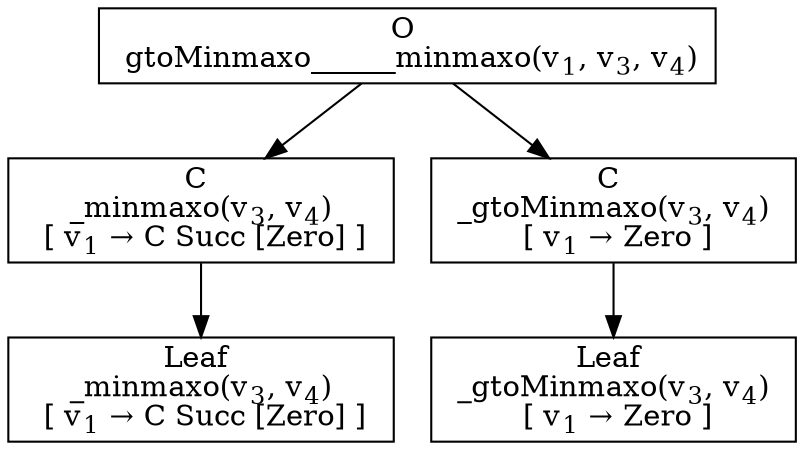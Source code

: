digraph {
    graph [rankdir=TB
          ,bgcolor=transparent];
    node [shape=box
         ,fillcolor=white
         ,style=filled];
    0 [label=<O <BR/> gtoMinmaxo______minmaxo(v<SUB>1</SUB>, v<SUB>3</SUB>, v<SUB>4</SUB>)>];
    1 [label=<C <BR/> _minmaxo(v<SUB>3</SUB>, v<SUB>4</SUB>) <BR/>  [ v<SUB>1</SUB> &rarr; C Succ [Zero] ] >];
    2 [label=<C <BR/> _gtoMinmaxo(v<SUB>3</SUB>, v<SUB>4</SUB>) <BR/>  [ v<SUB>1</SUB> &rarr; Zero ] >];
    3 [label=<Leaf <BR/> _minmaxo(v<SUB>3</SUB>, v<SUB>4</SUB>) <BR/>  [ v<SUB>1</SUB> &rarr; C Succ [Zero] ] >];
    4 [label=<Leaf <BR/> _gtoMinmaxo(v<SUB>3</SUB>, v<SUB>4</SUB>) <BR/>  [ v<SUB>1</SUB> &rarr; Zero ] >];
    0 -> 1 [label=""];
    0 -> 2 [label=""];
    1 -> 3 [label=""];
    2 -> 4 [label=""];
}